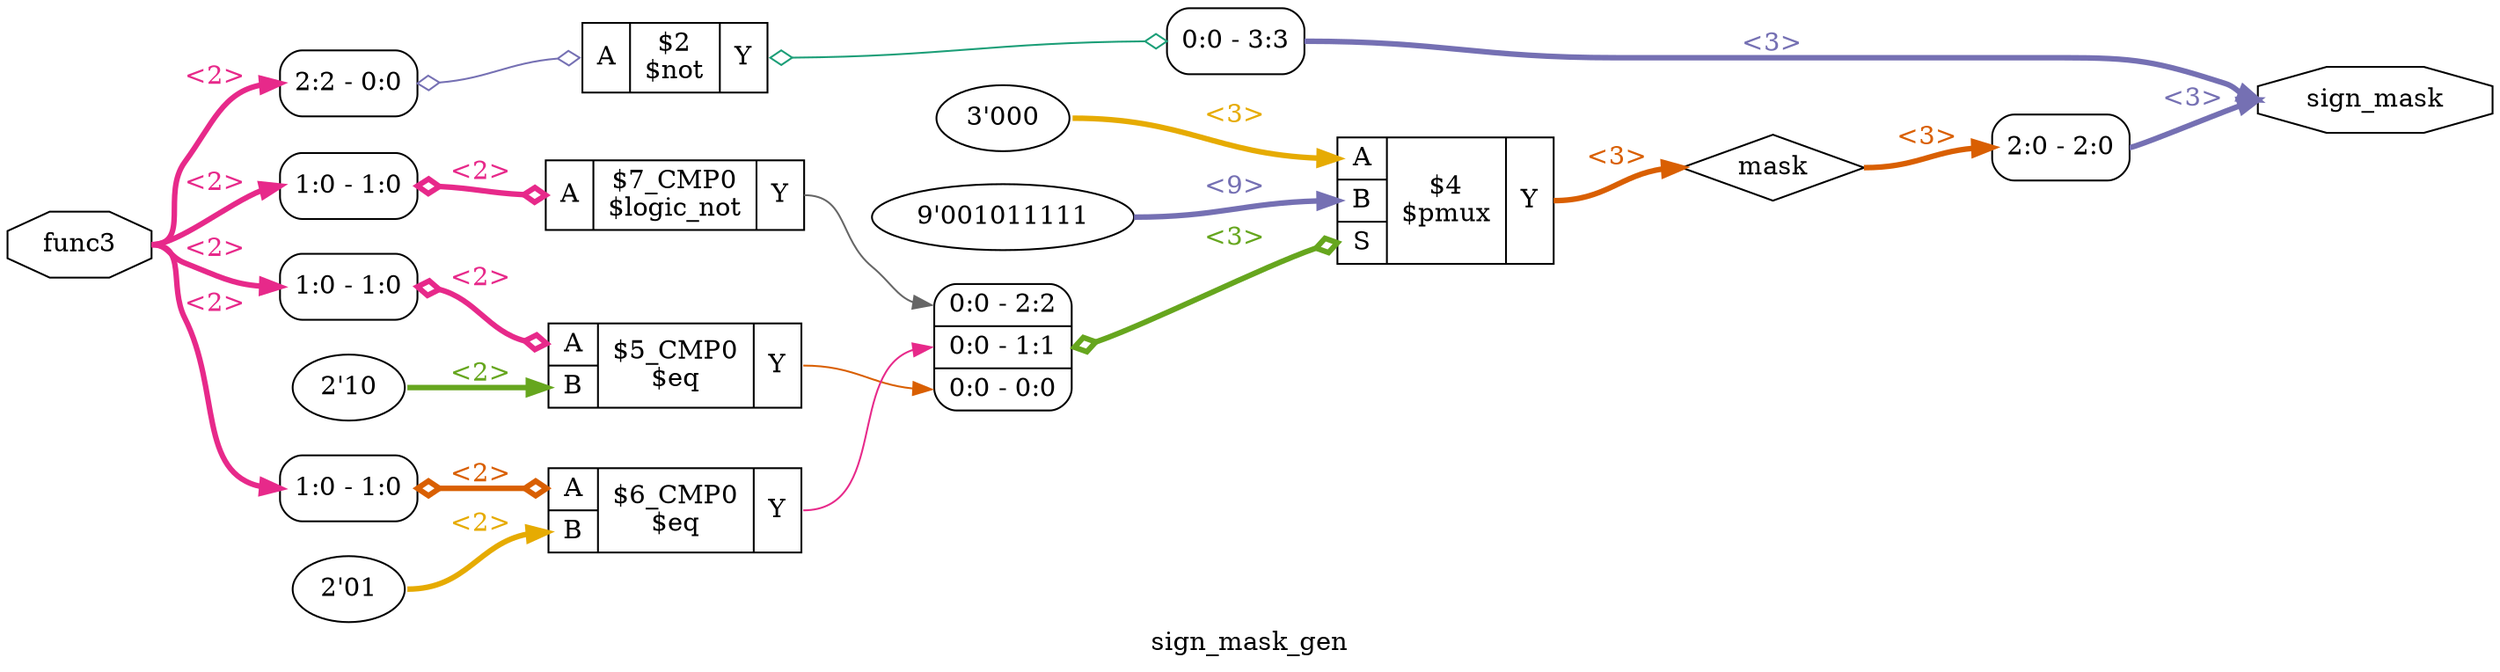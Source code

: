 digraph "sign_mask_gen" {
label="sign_mask_gen";
rankdir="LR";
remincross=true;
n4 [ shape=octagon, label="func3", color="black", fontcolor="black" ];
n5 [ shape=diamond, label="mask", color="black", fontcolor="black" ];
n6 [ shape=octagon, label="sign_mask", color="black", fontcolor="black" ];
{ rank="source"; n4;}
{ rank="sink"; n6;}
c9 [ shape=record, label="{{<p7> A}|$2\n$not|{<p8> Y}}" ];
x0 [ shape=record, style=rounded, label="<s0> 2:2 - 0:0 " ];
x0:e -> c9:p7:w [arrowhead=odiamond, arrowtail=odiamond, dir=both, colorscheme="dark28", color="3", fontcolor="3", label=""];
x1 [ shape=record, style=rounded, label="<s0> 0:0 - 3:3 " ];
c9:p8:e -> x1:w [arrowhead=odiamond, arrowtail=odiamond, dir=both, colorscheme="dark28", color="1", fontcolor="1", label=""];
v2 [ label="3'000" ];
v3 [ label="9'001011111" ];
c12 [ shape=record, label="{{<p7> A|<p10> B|<p11> S}|$4\n$pmux|{<p8> Y}}" ];
x4 [ shape=record, style=rounded, label="<s2> 0:0 - 2:2 |<s1> 0:0 - 1:1 |<s0> 0:0 - 0:0 " ];
x4:e -> c12:p11:w [arrowhead=odiamond, arrowtail=odiamond, dir=both, colorscheme="dark28", color="5", fontcolor="5", style="setlinewidth(3)", label="<3>"];
v6 [ label="2'10" ];
c13 [ shape=record, label="{{<p7> A|<p10> B}|$5_CMP0\n$eq|{<p8> Y}}" ];
x5 [ shape=record, style=rounded, label="<s0> 1:0 - 1:0 " ];
x5:e -> c13:p7:w [arrowhead=odiamond, arrowtail=odiamond, dir=both, colorscheme="dark28", color="4", fontcolor="4", style="setlinewidth(3)", label="<2>"];
v8 [ label="2'01" ];
c14 [ shape=record, label="{{<p7> A|<p10> B}|$6_CMP0\n$eq|{<p8> Y}}" ];
x7 [ shape=record, style=rounded, label="<s0> 1:0 - 1:0 " ];
x7:e -> c14:p7:w [arrowhead=odiamond, arrowtail=odiamond, dir=both, colorscheme="dark28", color="2", fontcolor="2", style="setlinewidth(3)", label="<2>"];
c15 [ shape=record, label="{{<p7> A}|$7_CMP0\n$logic_not|{<p8> Y}}" ];
x9 [ shape=record, style=rounded, label="<s0> 1:0 - 1:0 " ];
x9:e -> c15:p7:w [arrowhead=odiamond, arrowtail=odiamond, dir=both, colorscheme="dark28", color="4", fontcolor="4", style="setlinewidth(3)", label="<2>"];
x10 [ shape=record, style=rounded, label="<s0> 2:0 - 2:0 " ];
c13:p8:e -> x4:s0:w [colorscheme="dark28", color="2", fontcolor="2", label=""];
c14:p8:e -> x4:s1:w [colorscheme="dark28", color="4", fontcolor="4", label=""];
c15:p8:e -> x4:s2:w [colorscheme="dark28", color="8", fontcolor="8", label=""];
n4:e -> x0:s0:w [colorscheme="dark28", color="4", fontcolor="4", style="setlinewidth(3)", label="<2>"];
n4:e -> x5:s0:w [colorscheme="dark28", color="4", fontcolor="4", style="setlinewidth(3)", label="<2>"];
n4:e -> x7:s0:w [colorscheme="dark28", color="4", fontcolor="4", style="setlinewidth(3)", label="<2>"];
n4:e -> x9:s0:w [colorscheme="dark28", color="4", fontcolor="4", style="setlinewidth(3)", label="<2>"];
c12:p8:e -> n5:w [colorscheme="dark28", color="2", fontcolor="2", style="setlinewidth(3)", label="<3>"];
n5:e -> x10:w [colorscheme="dark28", color="2", fontcolor="2", style="setlinewidth(3)", label="<3>"];
x10:s0:e -> n6:w [colorscheme="dark28", color="3", fontcolor="3", style="setlinewidth(3)", label="<3>"];
x1:s0:e -> n6:w [colorscheme="dark28", color="3", fontcolor="3", style="setlinewidth(3)", label="<3>"];
v2:e -> c12:p7:w [colorscheme="dark28", color="6", fontcolor="6", style="setlinewidth(3)", label="<3>"];
v3:e -> c12:p10:w [colorscheme="dark28", color="3", fontcolor="3", style="setlinewidth(3)", label="<9>"];
v6:e -> c13:p10:w [colorscheme="dark28", color="5", fontcolor="5", style="setlinewidth(3)", label="<2>"];
v8:e -> c14:p10:w [colorscheme="dark28", color="6", fontcolor="6", style="setlinewidth(3)", label="<2>"];
}
